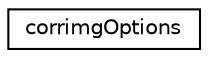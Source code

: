 digraph "Graphical Class Hierarchy"
{
  edge [fontname="Helvetica",fontsize="10",labelfontname="Helvetica",labelfontsize="10"];
  node [fontname="Helvetica",fontsize="10",shape=record];
  rankdir="LR";
  Node1 [label="corrimgOptions",height=0.2,width=0.4,color="black", fillcolor="white", style="filled",URL="$structcorrimgOptions.html"];
}
